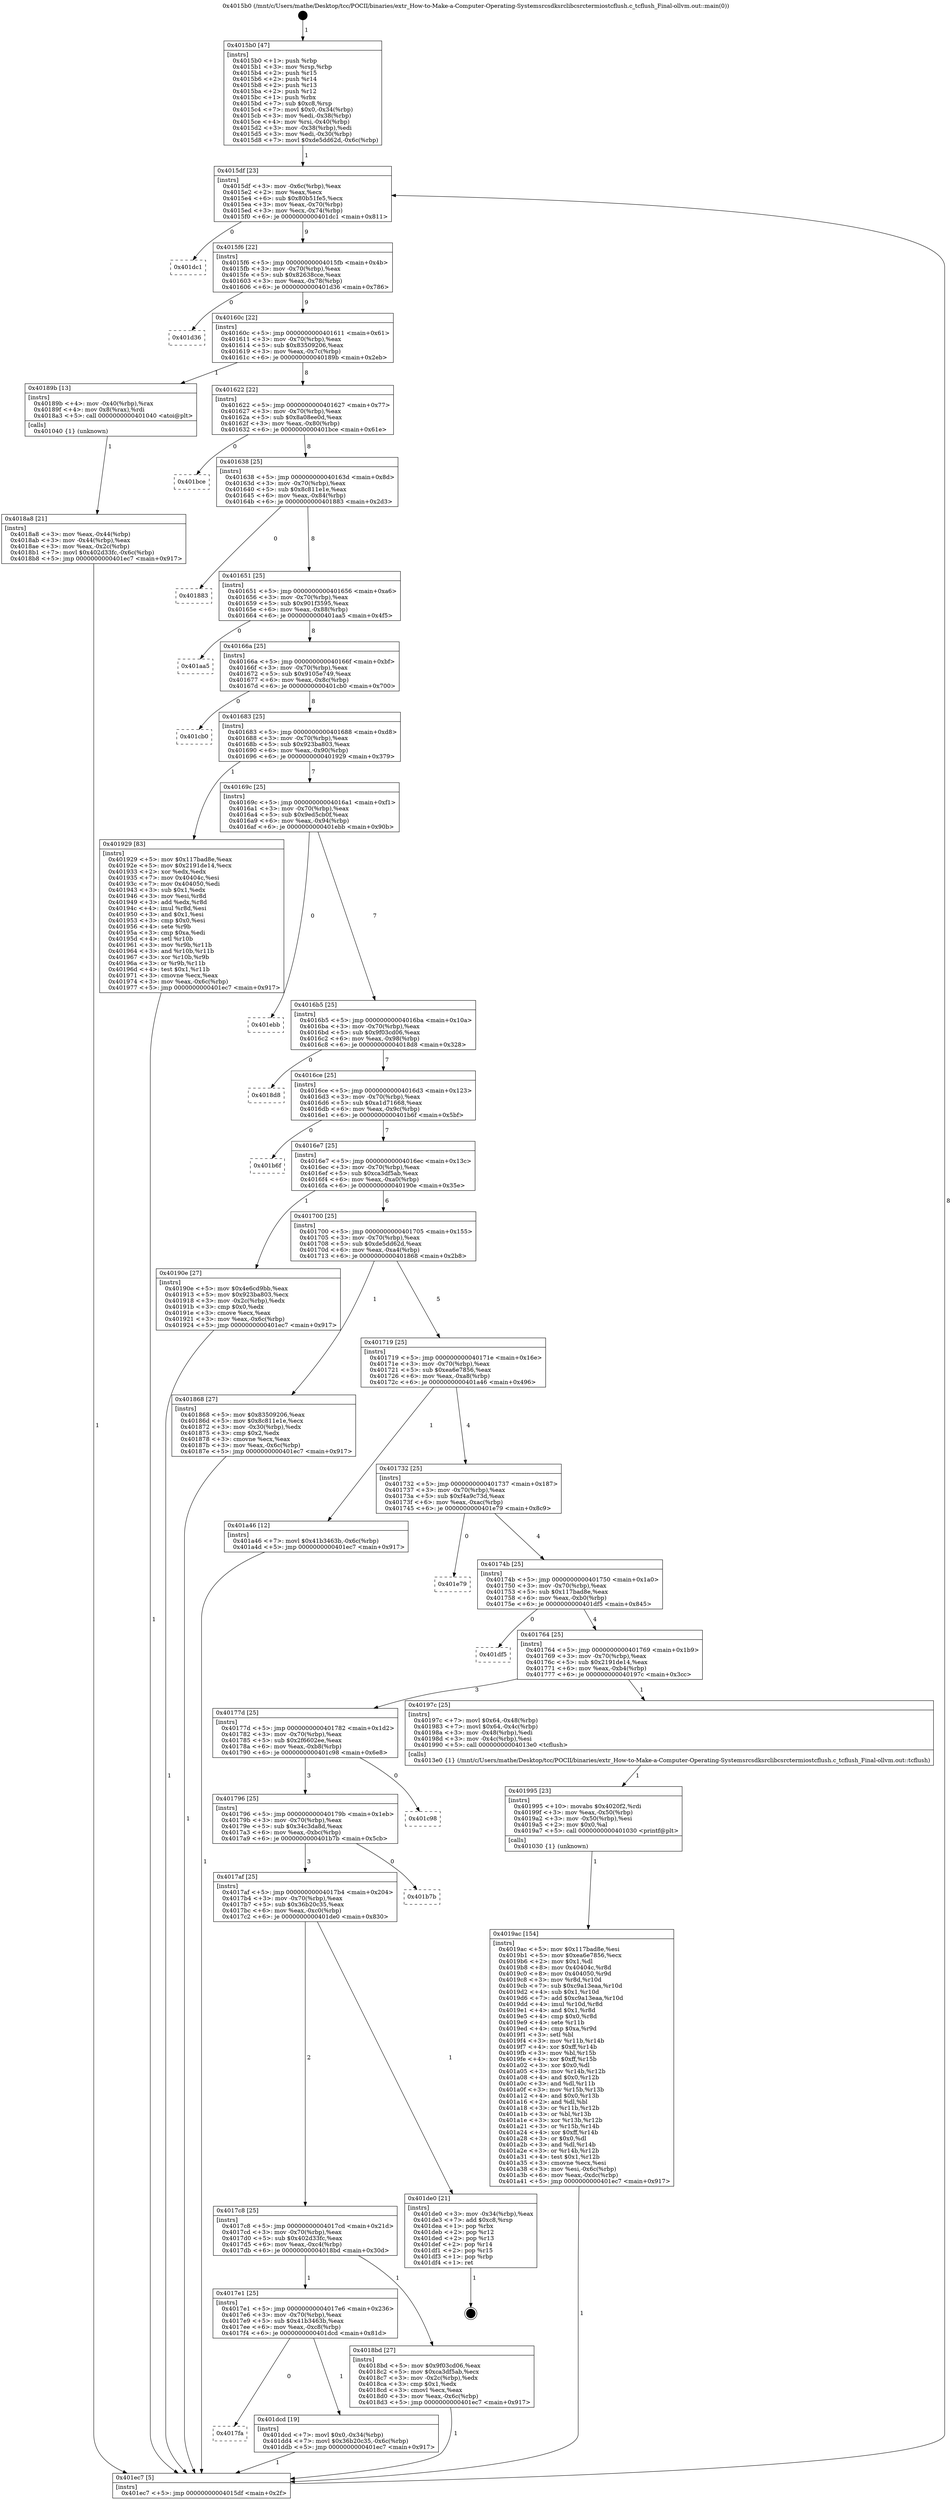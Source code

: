 digraph "0x4015b0" {
  label = "0x4015b0 (/mnt/c/Users/mathe/Desktop/tcc/POCII/binaries/extr_How-to-Make-a-Computer-Operating-Systemsrcsdksrclibcsrctermiostcflush.c_tcflush_Final-ollvm.out::main(0))"
  labelloc = "t"
  node[shape=record]

  Entry [label="",width=0.3,height=0.3,shape=circle,fillcolor=black,style=filled]
  "0x4015df" [label="{
     0x4015df [23]\l
     | [instrs]\l
     &nbsp;&nbsp;0x4015df \<+3\>: mov -0x6c(%rbp),%eax\l
     &nbsp;&nbsp;0x4015e2 \<+2\>: mov %eax,%ecx\l
     &nbsp;&nbsp;0x4015e4 \<+6\>: sub $0x80b51fe5,%ecx\l
     &nbsp;&nbsp;0x4015ea \<+3\>: mov %eax,-0x70(%rbp)\l
     &nbsp;&nbsp;0x4015ed \<+3\>: mov %ecx,-0x74(%rbp)\l
     &nbsp;&nbsp;0x4015f0 \<+6\>: je 0000000000401dc1 \<main+0x811\>\l
  }"]
  "0x401dc1" [label="{
     0x401dc1\l
  }", style=dashed]
  "0x4015f6" [label="{
     0x4015f6 [22]\l
     | [instrs]\l
     &nbsp;&nbsp;0x4015f6 \<+5\>: jmp 00000000004015fb \<main+0x4b\>\l
     &nbsp;&nbsp;0x4015fb \<+3\>: mov -0x70(%rbp),%eax\l
     &nbsp;&nbsp;0x4015fe \<+5\>: sub $0x82638cce,%eax\l
     &nbsp;&nbsp;0x401603 \<+3\>: mov %eax,-0x78(%rbp)\l
     &nbsp;&nbsp;0x401606 \<+6\>: je 0000000000401d36 \<main+0x786\>\l
  }"]
  Exit [label="",width=0.3,height=0.3,shape=circle,fillcolor=black,style=filled,peripheries=2]
  "0x401d36" [label="{
     0x401d36\l
  }", style=dashed]
  "0x40160c" [label="{
     0x40160c [22]\l
     | [instrs]\l
     &nbsp;&nbsp;0x40160c \<+5\>: jmp 0000000000401611 \<main+0x61\>\l
     &nbsp;&nbsp;0x401611 \<+3\>: mov -0x70(%rbp),%eax\l
     &nbsp;&nbsp;0x401614 \<+5\>: sub $0x83509206,%eax\l
     &nbsp;&nbsp;0x401619 \<+3\>: mov %eax,-0x7c(%rbp)\l
     &nbsp;&nbsp;0x40161c \<+6\>: je 000000000040189b \<main+0x2eb\>\l
  }"]
  "0x4017fa" [label="{
     0x4017fa\l
  }", style=dashed]
  "0x40189b" [label="{
     0x40189b [13]\l
     | [instrs]\l
     &nbsp;&nbsp;0x40189b \<+4\>: mov -0x40(%rbp),%rax\l
     &nbsp;&nbsp;0x40189f \<+4\>: mov 0x8(%rax),%rdi\l
     &nbsp;&nbsp;0x4018a3 \<+5\>: call 0000000000401040 \<atoi@plt\>\l
     | [calls]\l
     &nbsp;&nbsp;0x401040 \{1\} (unknown)\l
  }"]
  "0x401622" [label="{
     0x401622 [22]\l
     | [instrs]\l
     &nbsp;&nbsp;0x401622 \<+5\>: jmp 0000000000401627 \<main+0x77\>\l
     &nbsp;&nbsp;0x401627 \<+3\>: mov -0x70(%rbp),%eax\l
     &nbsp;&nbsp;0x40162a \<+5\>: sub $0x8a08ee0d,%eax\l
     &nbsp;&nbsp;0x40162f \<+3\>: mov %eax,-0x80(%rbp)\l
     &nbsp;&nbsp;0x401632 \<+6\>: je 0000000000401bce \<main+0x61e\>\l
  }"]
  "0x401dcd" [label="{
     0x401dcd [19]\l
     | [instrs]\l
     &nbsp;&nbsp;0x401dcd \<+7\>: movl $0x0,-0x34(%rbp)\l
     &nbsp;&nbsp;0x401dd4 \<+7\>: movl $0x36b20c35,-0x6c(%rbp)\l
     &nbsp;&nbsp;0x401ddb \<+5\>: jmp 0000000000401ec7 \<main+0x917\>\l
  }"]
  "0x401bce" [label="{
     0x401bce\l
  }", style=dashed]
  "0x401638" [label="{
     0x401638 [25]\l
     | [instrs]\l
     &nbsp;&nbsp;0x401638 \<+5\>: jmp 000000000040163d \<main+0x8d\>\l
     &nbsp;&nbsp;0x40163d \<+3\>: mov -0x70(%rbp),%eax\l
     &nbsp;&nbsp;0x401640 \<+5\>: sub $0x8c811e1e,%eax\l
     &nbsp;&nbsp;0x401645 \<+6\>: mov %eax,-0x84(%rbp)\l
     &nbsp;&nbsp;0x40164b \<+6\>: je 0000000000401883 \<main+0x2d3\>\l
  }"]
  "0x4019ac" [label="{
     0x4019ac [154]\l
     | [instrs]\l
     &nbsp;&nbsp;0x4019ac \<+5\>: mov $0x117bad8e,%esi\l
     &nbsp;&nbsp;0x4019b1 \<+5\>: mov $0xea6e7856,%ecx\l
     &nbsp;&nbsp;0x4019b6 \<+2\>: mov $0x1,%dl\l
     &nbsp;&nbsp;0x4019b8 \<+8\>: mov 0x40404c,%r8d\l
     &nbsp;&nbsp;0x4019c0 \<+8\>: mov 0x404050,%r9d\l
     &nbsp;&nbsp;0x4019c8 \<+3\>: mov %r8d,%r10d\l
     &nbsp;&nbsp;0x4019cb \<+7\>: sub $0xc9a13eaa,%r10d\l
     &nbsp;&nbsp;0x4019d2 \<+4\>: sub $0x1,%r10d\l
     &nbsp;&nbsp;0x4019d6 \<+7\>: add $0xc9a13eaa,%r10d\l
     &nbsp;&nbsp;0x4019dd \<+4\>: imul %r10d,%r8d\l
     &nbsp;&nbsp;0x4019e1 \<+4\>: and $0x1,%r8d\l
     &nbsp;&nbsp;0x4019e5 \<+4\>: cmp $0x0,%r8d\l
     &nbsp;&nbsp;0x4019e9 \<+4\>: sete %r11b\l
     &nbsp;&nbsp;0x4019ed \<+4\>: cmp $0xa,%r9d\l
     &nbsp;&nbsp;0x4019f1 \<+3\>: setl %bl\l
     &nbsp;&nbsp;0x4019f4 \<+3\>: mov %r11b,%r14b\l
     &nbsp;&nbsp;0x4019f7 \<+4\>: xor $0xff,%r14b\l
     &nbsp;&nbsp;0x4019fb \<+3\>: mov %bl,%r15b\l
     &nbsp;&nbsp;0x4019fe \<+4\>: xor $0xff,%r15b\l
     &nbsp;&nbsp;0x401a02 \<+3\>: xor $0x0,%dl\l
     &nbsp;&nbsp;0x401a05 \<+3\>: mov %r14b,%r12b\l
     &nbsp;&nbsp;0x401a08 \<+4\>: and $0x0,%r12b\l
     &nbsp;&nbsp;0x401a0c \<+3\>: and %dl,%r11b\l
     &nbsp;&nbsp;0x401a0f \<+3\>: mov %r15b,%r13b\l
     &nbsp;&nbsp;0x401a12 \<+4\>: and $0x0,%r13b\l
     &nbsp;&nbsp;0x401a16 \<+2\>: and %dl,%bl\l
     &nbsp;&nbsp;0x401a18 \<+3\>: or %r11b,%r12b\l
     &nbsp;&nbsp;0x401a1b \<+3\>: or %bl,%r13b\l
     &nbsp;&nbsp;0x401a1e \<+3\>: xor %r13b,%r12b\l
     &nbsp;&nbsp;0x401a21 \<+3\>: or %r15b,%r14b\l
     &nbsp;&nbsp;0x401a24 \<+4\>: xor $0xff,%r14b\l
     &nbsp;&nbsp;0x401a28 \<+3\>: or $0x0,%dl\l
     &nbsp;&nbsp;0x401a2b \<+3\>: and %dl,%r14b\l
     &nbsp;&nbsp;0x401a2e \<+3\>: or %r14b,%r12b\l
     &nbsp;&nbsp;0x401a31 \<+4\>: test $0x1,%r12b\l
     &nbsp;&nbsp;0x401a35 \<+3\>: cmovne %ecx,%esi\l
     &nbsp;&nbsp;0x401a38 \<+3\>: mov %esi,-0x6c(%rbp)\l
     &nbsp;&nbsp;0x401a3b \<+6\>: mov %eax,-0xdc(%rbp)\l
     &nbsp;&nbsp;0x401a41 \<+5\>: jmp 0000000000401ec7 \<main+0x917\>\l
  }"]
  "0x401883" [label="{
     0x401883\l
  }", style=dashed]
  "0x401651" [label="{
     0x401651 [25]\l
     | [instrs]\l
     &nbsp;&nbsp;0x401651 \<+5\>: jmp 0000000000401656 \<main+0xa6\>\l
     &nbsp;&nbsp;0x401656 \<+3\>: mov -0x70(%rbp),%eax\l
     &nbsp;&nbsp;0x401659 \<+5\>: sub $0x901f3595,%eax\l
     &nbsp;&nbsp;0x40165e \<+6\>: mov %eax,-0x88(%rbp)\l
     &nbsp;&nbsp;0x401664 \<+6\>: je 0000000000401aa5 \<main+0x4f5\>\l
  }"]
  "0x401995" [label="{
     0x401995 [23]\l
     | [instrs]\l
     &nbsp;&nbsp;0x401995 \<+10\>: movabs $0x4020f2,%rdi\l
     &nbsp;&nbsp;0x40199f \<+3\>: mov %eax,-0x50(%rbp)\l
     &nbsp;&nbsp;0x4019a2 \<+3\>: mov -0x50(%rbp),%esi\l
     &nbsp;&nbsp;0x4019a5 \<+2\>: mov $0x0,%al\l
     &nbsp;&nbsp;0x4019a7 \<+5\>: call 0000000000401030 \<printf@plt\>\l
     | [calls]\l
     &nbsp;&nbsp;0x401030 \{1\} (unknown)\l
  }"]
  "0x401aa5" [label="{
     0x401aa5\l
  }", style=dashed]
  "0x40166a" [label="{
     0x40166a [25]\l
     | [instrs]\l
     &nbsp;&nbsp;0x40166a \<+5\>: jmp 000000000040166f \<main+0xbf\>\l
     &nbsp;&nbsp;0x40166f \<+3\>: mov -0x70(%rbp),%eax\l
     &nbsp;&nbsp;0x401672 \<+5\>: sub $0x9105e749,%eax\l
     &nbsp;&nbsp;0x401677 \<+6\>: mov %eax,-0x8c(%rbp)\l
     &nbsp;&nbsp;0x40167d \<+6\>: je 0000000000401cb0 \<main+0x700\>\l
  }"]
  "0x4017e1" [label="{
     0x4017e1 [25]\l
     | [instrs]\l
     &nbsp;&nbsp;0x4017e1 \<+5\>: jmp 00000000004017e6 \<main+0x236\>\l
     &nbsp;&nbsp;0x4017e6 \<+3\>: mov -0x70(%rbp),%eax\l
     &nbsp;&nbsp;0x4017e9 \<+5\>: sub $0x41b3463b,%eax\l
     &nbsp;&nbsp;0x4017ee \<+6\>: mov %eax,-0xc8(%rbp)\l
     &nbsp;&nbsp;0x4017f4 \<+6\>: je 0000000000401dcd \<main+0x81d\>\l
  }"]
  "0x401cb0" [label="{
     0x401cb0\l
  }", style=dashed]
  "0x401683" [label="{
     0x401683 [25]\l
     | [instrs]\l
     &nbsp;&nbsp;0x401683 \<+5\>: jmp 0000000000401688 \<main+0xd8\>\l
     &nbsp;&nbsp;0x401688 \<+3\>: mov -0x70(%rbp),%eax\l
     &nbsp;&nbsp;0x40168b \<+5\>: sub $0x923ba803,%eax\l
     &nbsp;&nbsp;0x401690 \<+6\>: mov %eax,-0x90(%rbp)\l
     &nbsp;&nbsp;0x401696 \<+6\>: je 0000000000401929 \<main+0x379\>\l
  }"]
  "0x4018bd" [label="{
     0x4018bd [27]\l
     | [instrs]\l
     &nbsp;&nbsp;0x4018bd \<+5\>: mov $0x9f03cd06,%eax\l
     &nbsp;&nbsp;0x4018c2 \<+5\>: mov $0xca3df5ab,%ecx\l
     &nbsp;&nbsp;0x4018c7 \<+3\>: mov -0x2c(%rbp),%edx\l
     &nbsp;&nbsp;0x4018ca \<+3\>: cmp $0x1,%edx\l
     &nbsp;&nbsp;0x4018cd \<+3\>: cmovl %ecx,%eax\l
     &nbsp;&nbsp;0x4018d0 \<+3\>: mov %eax,-0x6c(%rbp)\l
     &nbsp;&nbsp;0x4018d3 \<+5\>: jmp 0000000000401ec7 \<main+0x917\>\l
  }"]
  "0x401929" [label="{
     0x401929 [83]\l
     | [instrs]\l
     &nbsp;&nbsp;0x401929 \<+5\>: mov $0x117bad8e,%eax\l
     &nbsp;&nbsp;0x40192e \<+5\>: mov $0x2191de14,%ecx\l
     &nbsp;&nbsp;0x401933 \<+2\>: xor %edx,%edx\l
     &nbsp;&nbsp;0x401935 \<+7\>: mov 0x40404c,%esi\l
     &nbsp;&nbsp;0x40193c \<+7\>: mov 0x404050,%edi\l
     &nbsp;&nbsp;0x401943 \<+3\>: sub $0x1,%edx\l
     &nbsp;&nbsp;0x401946 \<+3\>: mov %esi,%r8d\l
     &nbsp;&nbsp;0x401949 \<+3\>: add %edx,%r8d\l
     &nbsp;&nbsp;0x40194c \<+4\>: imul %r8d,%esi\l
     &nbsp;&nbsp;0x401950 \<+3\>: and $0x1,%esi\l
     &nbsp;&nbsp;0x401953 \<+3\>: cmp $0x0,%esi\l
     &nbsp;&nbsp;0x401956 \<+4\>: sete %r9b\l
     &nbsp;&nbsp;0x40195a \<+3\>: cmp $0xa,%edi\l
     &nbsp;&nbsp;0x40195d \<+4\>: setl %r10b\l
     &nbsp;&nbsp;0x401961 \<+3\>: mov %r9b,%r11b\l
     &nbsp;&nbsp;0x401964 \<+3\>: and %r10b,%r11b\l
     &nbsp;&nbsp;0x401967 \<+3\>: xor %r10b,%r9b\l
     &nbsp;&nbsp;0x40196a \<+3\>: or %r9b,%r11b\l
     &nbsp;&nbsp;0x40196d \<+4\>: test $0x1,%r11b\l
     &nbsp;&nbsp;0x401971 \<+3\>: cmovne %ecx,%eax\l
     &nbsp;&nbsp;0x401974 \<+3\>: mov %eax,-0x6c(%rbp)\l
     &nbsp;&nbsp;0x401977 \<+5\>: jmp 0000000000401ec7 \<main+0x917\>\l
  }"]
  "0x40169c" [label="{
     0x40169c [25]\l
     | [instrs]\l
     &nbsp;&nbsp;0x40169c \<+5\>: jmp 00000000004016a1 \<main+0xf1\>\l
     &nbsp;&nbsp;0x4016a1 \<+3\>: mov -0x70(%rbp),%eax\l
     &nbsp;&nbsp;0x4016a4 \<+5\>: sub $0x9ed5cb0f,%eax\l
     &nbsp;&nbsp;0x4016a9 \<+6\>: mov %eax,-0x94(%rbp)\l
     &nbsp;&nbsp;0x4016af \<+6\>: je 0000000000401ebb \<main+0x90b\>\l
  }"]
  "0x4017c8" [label="{
     0x4017c8 [25]\l
     | [instrs]\l
     &nbsp;&nbsp;0x4017c8 \<+5\>: jmp 00000000004017cd \<main+0x21d\>\l
     &nbsp;&nbsp;0x4017cd \<+3\>: mov -0x70(%rbp),%eax\l
     &nbsp;&nbsp;0x4017d0 \<+5\>: sub $0x402d33fc,%eax\l
     &nbsp;&nbsp;0x4017d5 \<+6\>: mov %eax,-0xc4(%rbp)\l
     &nbsp;&nbsp;0x4017db \<+6\>: je 00000000004018bd \<main+0x30d\>\l
  }"]
  "0x401ebb" [label="{
     0x401ebb\l
  }", style=dashed]
  "0x4016b5" [label="{
     0x4016b5 [25]\l
     | [instrs]\l
     &nbsp;&nbsp;0x4016b5 \<+5\>: jmp 00000000004016ba \<main+0x10a\>\l
     &nbsp;&nbsp;0x4016ba \<+3\>: mov -0x70(%rbp),%eax\l
     &nbsp;&nbsp;0x4016bd \<+5\>: sub $0x9f03cd06,%eax\l
     &nbsp;&nbsp;0x4016c2 \<+6\>: mov %eax,-0x98(%rbp)\l
     &nbsp;&nbsp;0x4016c8 \<+6\>: je 00000000004018d8 \<main+0x328\>\l
  }"]
  "0x401de0" [label="{
     0x401de0 [21]\l
     | [instrs]\l
     &nbsp;&nbsp;0x401de0 \<+3\>: mov -0x34(%rbp),%eax\l
     &nbsp;&nbsp;0x401de3 \<+7\>: add $0xc8,%rsp\l
     &nbsp;&nbsp;0x401dea \<+1\>: pop %rbx\l
     &nbsp;&nbsp;0x401deb \<+2\>: pop %r12\l
     &nbsp;&nbsp;0x401ded \<+2\>: pop %r13\l
     &nbsp;&nbsp;0x401def \<+2\>: pop %r14\l
     &nbsp;&nbsp;0x401df1 \<+2\>: pop %r15\l
     &nbsp;&nbsp;0x401df3 \<+1\>: pop %rbp\l
     &nbsp;&nbsp;0x401df4 \<+1\>: ret\l
  }"]
  "0x4018d8" [label="{
     0x4018d8\l
  }", style=dashed]
  "0x4016ce" [label="{
     0x4016ce [25]\l
     | [instrs]\l
     &nbsp;&nbsp;0x4016ce \<+5\>: jmp 00000000004016d3 \<main+0x123\>\l
     &nbsp;&nbsp;0x4016d3 \<+3\>: mov -0x70(%rbp),%eax\l
     &nbsp;&nbsp;0x4016d6 \<+5\>: sub $0xa1d71668,%eax\l
     &nbsp;&nbsp;0x4016db \<+6\>: mov %eax,-0x9c(%rbp)\l
     &nbsp;&nbsp;0x4016e1 \<+6\>: je 0000000000401b6f \<main+0x5bf\>\l
  }"]
  "0x4017af" [label="{
     0x4017af [25]\l
     | [instrs]\l
     &nbsp;&nbsp;0x4017af \<+5\>: jmp 00000000004017b4 \<main+0x204\>\l
     &nbsp;&nbsp;0x4017b4 \<+3\>: mov -0x70(%rbp),%eax\l
     &nbsp;&nbsp;0x4017b7 \<+5\>: sub $0x36b20c35,%eax\l
     &nbsp;&nbsp;0x4017bc \<+6\>: mov %eax,-0xc0(%rbp)\l
     &nbsp;&nbsp;0x4017c2 \<+6\>: je 0000000000401de0 \<main+0x830\>\l
  }"]
  "0x401b6f" [label="{
     0x401b6f\l
  }", style=dashed]
  "0x4016e7" [label="{
     0x4016e7 [25]\l
     | [instrs]\l
     &nbsp;&nbsp;0x4016e7 \<+5\>: jmp 00000000004016ec \<main+0x13c\>\l
     &nbsp;&nbsp;0x4016ec \<+3\>: mov -0x70(%rbp),%eax\l
     &nbsp;&nbsp;0x4016ef \<+5\>: sub $0xca3df5ab,%eax\l
     &nbsp;&nbsp;0x4016f4 \<+6\>: mov %eax,-0xa0(%rbp)\l
     &nbsp;&nbsp;0x4016fa \<+6\>: je 000000000040190e \<main+0x35e\>\l
  }"]
  "0x401b7b" [label="{
     0x401b7b\l
  }", style=dashed]
  "0x40190e" [label="{
     0x40190e [27]\l
     | [instrs]\l
     &nbsp;&nbsp;0x40190e \<+5\>: mov $0x4e6cd9bb,%eax\l
     &nbsp;&nbsp;0x401913 \<+5\>: mov $0x923ba803,%ecx\l
     &nbsp;&nbsp;0x401918 \<+3\>: mov -0x2c(%rbp),%edx\l
     &nbsp;&nbsp;0x40191b \<+3\>: cmp $0x0,%edx\l
     &nbsp;&nbsp;0x40191e \<+3\>: cmove %ecx,%eax\l
     &nbsp;&nbsp;0x401921 \<+3\>: mov %eax,-0x6c(%rbp)\l
     &nbsp;&nbsp;0x401924 \<+5\>: jmp 0000000000401ec7 \<main+0x917\>\l
  }"]
  "0x401700" [label="{
     0x401700 [25]\l
     | [instrs]\l
     &nbsp;&nbsp;0x401700 \<+5\>: jmp 0000000000401705 \<main+0x155\>\l
     &nbsp;&nbsp;0x401705 \<+3\>: mov -0x70(%rbp),%eax\l
     &nbsp;&nbsp;0x401708 \<+5\>: sub $0xde5dd62d,%eax\l
     &nbsp;&nbsp;0x40170d \<+6\>: mov %eax,-0xa4(%rbp)\l
     &nbsp;&nbsp;0x401713 \<+6\>: je 0000000000401868 \<main+0x2b8\>\l
  }"]
  "0x401796" [label="{
     0x401796 [25]\l
     | [instrs]\l
     &nbsp;&nbsp;0x401796 \<+5\>: jmp 000000000040179b \<main+0x1eb\>\l
     &nbsp;&nbsp;0x40179b \<+3\>: mov -0x70(%rbp),%eax\l
     &nbsp;&nbsp;0x40179e \<+5\>: sub $0x34c3da8d,%eax\l
     &nbsp;&nbsp;0x4017a3 \<+6\>: mov %eax,-0xbc(%rbp)\l
     &nbsp;&nbsp;0x4017a9 \<+6\>: je 0000000000401b7b \<main+0x5cb\>\l
  }"]
  "0x401868" [label="{
     0x401868 [27]\l
     | [instrs]\l
     &nbsp;&nbsp;0x401868 \<+5\>: mov $0x83509206,%eax\l
     &nbsp;&nbsp;0x40186d \<+5\>: mov $0x8c811e1e,%ecx\l
     &nbsp;&nbsp;0x401872 \<+3\>: mov -0x30(%rbp),%edx\l
     &nbsp;&nbsp;0x401875 \<+3\>: cmp $0x2,%edx\l
     &nbsp;&nbsp;0x401878 \<+3\>: cmovne %ecx,%eax\l
     &nbsp;&nbsp;0x40187b \<+3\>: mov %eax,-0x6c(%rbp)\l
     &nbsp;&nbsp;0x40187e \<+5\>: jmp 0000000000401ec7 \<main+0x917\>\l
  }"]
  "0x401719" [label="{
     0x401719 [25]\l
     | [instrs]\l
     &nbsp;&nbsp;0x401719 \<+5\>: jmp 000000000040171e \<main+0x16e\>\l
     &nbsp;&nbsp;0x40171e \<+3\>: mov -0x70(%rbp),%eax\l
     &nbsp;&nbsp;0x401721 \<+5\>: sub $0xea6e7856,%eax\l
     &nbsp;&nbsp;0x401726 \<+6\>: mov %eax,-0xa8(%rbp)\l
     &nbsp;&nbsp;0x40172c \<+6\>: je 0000000000401a46 \<main+0x496\>\l
  }"]
  "0x401ec7" [label="{
     0x401ec7 [5]\l
     | [instrs]\l
     &nbsp;&nbsp;0x401ec7 \<+5\>: jmp 00000000004015df \<main+0x2f\>\l
  }"]
  "0x4015b0" [label="{
     0x4015b0 [47]\l
     | [instrs]\l
     &nbsp;&nbsp;0x4015b0 \<+1\>: push %rbp\l
     &nbsp;&nbsp;0x4015b1 \<+3\>: mov %rsp,%rbp\l
     &nbsp;&nbsp;0x4015b4 \<+2\>: push %r15\l
     &nbsp;&nbsp;0x4015b6 \<+2\>: push %r14\l
     &nbsp;&nbsp;0x4015b8 \<+2\>: push %r13\l
     &nbsp;&nbsp;0x4015ba \<+2\>: push %r12\l
     &nbsp;&nbsp;0x4015bc \<+1\>: push %rbx\l
     &nbsp;&nbsp;0x4015bd \<+7\>: sub $0xc8,%rsp\l
     &nbsp;&nbsp;0x4015c4 \<+7\>: movl $0x0,-0x34(%rbp)\l
     &nbsp;&nbsp;0x4015cb \<+3\>: mov %edi,-0x38(%rbp)\l
     &nbsp;&nbsp;0x4015ce \<+4\>: mov %rsi,-0x40(%rbp)\l
     &nbsp;&nbsp;0x4015d2 \<+3\>: mov -0x38(%rbp),%edi\l
     &nbsp;&nbsp;0x4015d5 \<+3\>: mov %edi,-0x30(%rbp)\l
     &nbsp;&nbsp;0x4015d8 \<+7\>: movl $0xde5dd62d,-0x6c(%rbp)\l
  }"]
  "0x4018a8" [label="{
     0x4018a8 [21]\l
     | [instrs]\l
     &nbsp;&nbsp;0x4018a8 \<+3\>: mov %eax,-0x44(%rbp)\l
     &nbsp;&nbsp;0x4018ab \<+3\>: mov -0x44(%rbp),%eax\l
     &nbsp;&nbsp;0x4018ae \<+3\>: mov %eax,-0x2c(%rbp)\l
     &nbsp;&nbsp;0x4018b1 \<+7\>: movl $0x402d33fc,-0x6c(%rbp)\l
     &nbsp;&nbsp;0x4018b8 \<+5\>: jmp 0000000000401ec7 \<main+0x917\>\l
  }"]
  "0x401c98" [label="{
     0x401c98\l
  }", style=dashed]
  "0x401a46" [label="{
     0x401a46 [12]\l
     | [instrs]\l
     &nbsp;&nbsp;0x401a46 \<+7\>: movl $0x41b3463b,-0x6c(%rbp)\l
     &nbsp;&nbsp;0x401a4d \<+5\>: jmp 0000000000401ec7 \<main+0x917\>\l
  }"]
  "0x401732" [label="{
     0x401732 [25]\l
     | [instrs]\l
     &nbsp;&nbsp;0x401732 \<+5\>: jmp 0000000000401737 \<main+0x187\>\l
     &nbsp;&nbsp;0x401737 \<+3\>: mov -0x70(%rbp),%eax\l
     &nbsp;&nbsp;0x40173a \<+5\>: sub $0xf4a9c73d,%eax\l
     &nbsp;&nbsp;0x40173f \<+6\>: mov %eax,-0xac(%rbp)\l
     &nbsp;&nbsp;0x401745 \<+6\>: je 0000000000401e79 \<main+0x8c9\>\l
  }"]
  "0x40177d" [label="{
     0x40177d [25]\l
     | [instrs]\l
     &nbsp;&nbsp;0x40177d \<+5\>: jmp 0000000000401782 \<main+0x1d2\>\l
     &nbsp;&nbsp;0x401782 \<+3\>: mov -0x70(%rbp),%eax\l
     &nbsp;&nbsp;0x401785 \<+5\>: sub $0x2f6602ee,%eax\l
     &nbsp;&nbsp;0x40178a \<+6\>: mov %eax,-0xb8(%rbp)\l
     &nbsp;&nbsp;0x401790 \<+6\>: je 0000000000401c98 \<main+0x6e8\>\l
  }"]
  "0x401e79" [label="{
     0x401e79\l
  }", style=dashed]
  "0x40174b" [label="{
     0x40174b [25]\l
     | [instrs]\l
     &nbsp;&nbsp;0x40174b \<+5\>: jmp 0000000000401750 \<main+0x1a0\>\l
     &nbsp;&nbsp;0x401750 \<+3\>: mov -0x70(%rbp),%eax\l
     &nbsp;&nbsp;0x401753 \<+5\>: sub $0x117bad8e,%eax\l
     &nbsp;&nbsp;0x401758 \<+6\>: mov %eax,-0xb0(%rbp)\l
     &nbsp;&nbsp;0x40175e \<+6\>: je 0000000000401df5 \<main+0x845\>\l
  }"]
  "0x40197c" [label="{
     0x40197c [25]\l
     | [instrs]\l
     &nbsp;&nbsp;0x40197c \<+7\>: movl $0x64,-0x48(%rbp)\l
     &nbsp;&nbsp;0x401983 \<+7\>: movl $0x64,-0x4c(%rbp)\l
     &nbsp;&nbsp;0x40198a \<+3\>: mov -0x48(%rbp),%edi\l
     &nbsp;&nbsp;0x40198d \<+3\>: mov -0x4c(%rbp),%esi\l
     &nbsp;&nbsp;0x401990 \<+5\>: call 00000000004013e0 \<tcflush\>\l
     | [calls]\l
     &nbsp;&nbsp;0x4013e0 \{1\} (/mnt/c/Users/mathe/Desktop/tcc/POCII/binaries/extr_How-to-Make-a-Computer-Operating-Systemsrcsdksrclibcsrctermiostcflush.c_tcflush_Final-ollvm.out::tcflush)\l
  }"]
  "0x401df5" [label="{
     0x401df5\l
  }", style=dashed]
  "0x401764" [label="{
     0x401764 [25]\l
     | [instrs]\l
     &nbsp;&nbsp;0x401764 \<+5\>: jmp 0000000000401769 \<main+0x1b9\>\l
     &nbsp;&nbsp;0x401769 \<+3\>: mov -0x70(%rbp),%eax\l
     &nbsp;&nbsp;0x40176c \<+5\>: sub $0x2191de14,%eax\l
     &nbsp;&nbsp;0x401771 \<+6\>: mov %eax,-0xb4(%rbp)\l
     &nbsp;&nbsp;0x401777 \<+6\>: je 000000000040197c \<main+0x3cc\>\l
  }"]
  Entry -> "0x4015b0" [label=" 1"]
  "0x4015df" -> "0x401dc1" [label=" 0"]
  "0x4015df" -> "0x4015f6" [label=" 9"]
  "0x401de0" -> Exit [label=" 1"]
  "0x4015f6" -> "0x401d36" [label=" 0"]
  "0x4015f6" -> "0x40160c" [label=" 9"]
  "0x401dcd" -> "0x401ec7" [label=" 1"]
  "0x40160c" -> "0x40189b" [label=" 1"]
  "0x40160c" -> "0x401622" [label=" 8"]
  "0x4017e1" -> "0x4017fa" [label=" 0"]
  "0x401622" -> "0x401bce" [label=" 0"]
  "0x401622" -> "0x401638" [label=" 8"]
  "0x4017e1" -> "0x401dcd" [label=" 1"]
  "0x401638" -> "0x401883" [label=" 0"]
  "0x401638" -> "0x401651" [label=" 8"]
  "0x401a46" -> "0x401ec7" [label=" 1"]
  "0x401651" -> "0x401aa5" [label=" 0"]
  "0x401651" -> "0x40166a" [label=" 8"]
  "0x4019ac" -> "0x401ec7" [label=" 1"]
  "0x40166a" -> "0x401cb0" [label=" 0"]
  "0x40166a" -> "0x401683" [label=" 8"]
  "0x401995" -> "0x4019ac" [label=" 1"]
  "0x401683" -> "0x401929" [label=" 1"]
  "0x401683" -> "0x40169c" [label=" 7"]
  "0x40197c" -> "0x401995" [label=" 1"]
  "0x40169c" -> "0x401ebb" [label=" 0"]
  "0x40169c" -> "0x4016b5" [label=" 7"]
  "0x40190e" -> "0x401ec7" [label=" 1"]
  "0x4016b5" -> "0x4018d8" [label=" 0"]
  "0x4016b5" -> "0x4016ce" [label=" 7"]
  "0x4018bd" -> "0x401ec7" [label=" 1"]
  "0x4016ce" -> "0x401b6f" [label=" 0"]
  "0x4016ce" -> "0x4016e7" [label=" 7"]
  "0x4017c8" -> "0x4018bd" [label=" 1"]
  "0x4016e7" -> "0x40190e" [label=" 1"]
  "0x4016e7" -> "0x401700" [label=" 6"]
  "0x401929" -> "0x401ec7" [label=" 1"]
  "0x401700" -> "0x401868" [label=" 1"]
  "0x401700" -> "0x401719" [label=" 5"]
  "0x401868" -> "0x401ec7" [label=" 1"]
  "0x4015b0" -> "0x4015df" [label=" 1"]
  "0x401ec7" -> "0x4015df" [label=" 8"]
  "0x40189b" -> "0x4018a8" [label=" 1"]
  "0x4018a8" -> "0x401ec7" [label=" 1"]
  "0x4017af" -> "0x401de0" [label=" 1"]
  "0x401719" -> "0x401a46" [label=" 1"]
  "0x401719" -> "0x401732" [label=" 4"]
  "0x4017c8" -> "0x4017e1" [label=" 1"]
  "0x401732" -> "0x401e79" [label=" 0"]
  "0x401732" -> "0x40174b" [label=" 4"]
  "0x401796" -> "0x401b7b" [label=" 0"]
  "0x40174b" -> "0x401df5" [label=" 0"]
  "0x40174b" -> "0x401764" [label=" 4"]
  "0x4017af" -> "0x4017c8" [label=" 2"]
  "0x401764" -> "0x40197c" [label=" 1"]
  "0x401764" -> "0x40177d" [label=" 3"]
  "0x401796" -> "0x4017af" [label=" 3"]
  "0x40177d" -> "0x401c98" [label=" 0"]
  "0x40177d" -> "0x401796" [label=" 3"]
}
